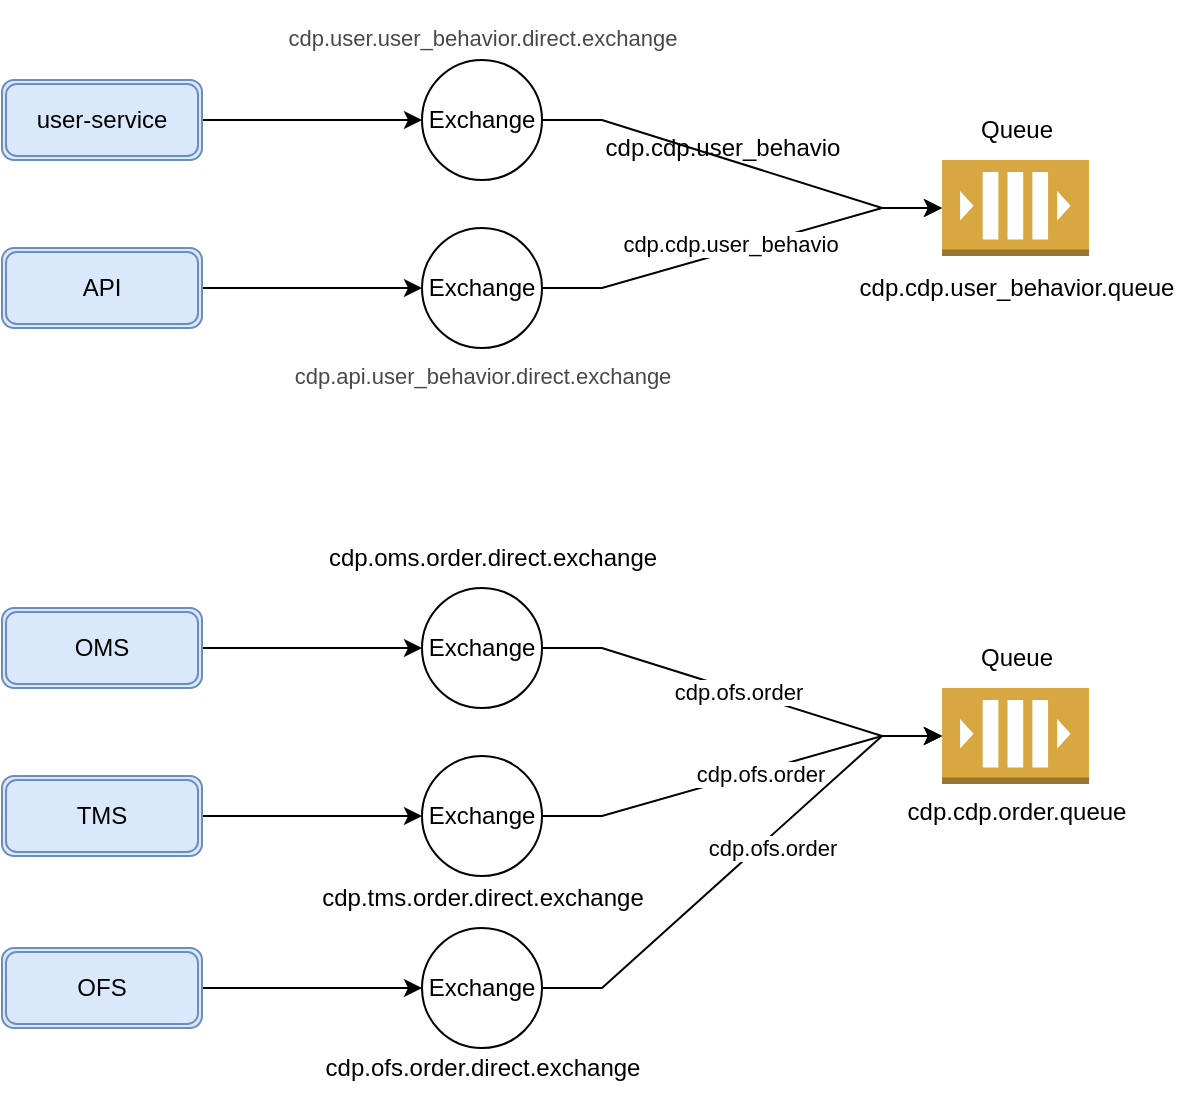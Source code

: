 <mxfile version="21.0.8" type="github">
  <diagram name="第 1 页" id="7auFSkAMqOPOjin4qx9C">
    <mxGraphModel dx="2358" dy="1193" grid="1" gridSize="10" guides="1" tooltips="1" connect="1" arrows="1" fold="1" page="1" pageScale="1" pageWidth="827" pageHeight="1169" math="0" shadow="0">
      <root>
        <mxCell id="0" />
        <mxCell id="1" parent="0" />
        <mxCell id="Wpqkz2wzpkq6eTfsVPzZ-7" style="edgeStyle=orthogonalEdgeStyle;rounded=0;orthogonalLoop=1;jettySize=auto;html=1;entryX=0;entryY=0.5;entryDx=0;entryDy=0;" edge="1" parent="1" source="Wpqkz2wzpkq6eTfsVPzZ-1" target="Wpqkz2wzpkq6eTfsVPzZ-5">
          <mxGeometry relative="1" as="geometry" />
        </mxCell>
        <mxCell id="Wpqkz2wzpkq6eTfsVPzZ-1" value="user-service" style="shape=ext;double=1;rounded=1;whiteSpace=wrap;html=1;fillColor=#dae8fc;strokeColor=#6c8ebf;" vertex="1" parent="1">
          <mxGeometry x="120" y="236" width="100" height="40" as="geometry" />
        </mxCell>
        <mxCell id="Wpqkz2wzpkq6eTfsVPzZ-8" style="edgeStyle=orthogonalEdgeStyle;rounded=0;orthogonalLoop=1;jettySize=auto;html=1;entryX=0;entryY=0.5;entryDx=0;entryDy=0;" edge="1" parent="1" source="Wpqkz2wzpkq6eTfsVPzZ-2" target="Wpqkz2wzpkq6eTfsVPzZ-6">
          <mxGeometry relative="1" as="geometry" />
        </mxCell>
        <mxCell id="Wpqkz2wzpkq6eTfsVPzZ-2" value="API" style="shape=ext;double=1;rounded=1;whiteSpace=wrap;html=1;fillColor=#dae8fc;strokeColor=#6c8ebf;" vertex="1" parent="1">
          <mxGeometry x="120" y="320" width="100" height="40" as="geometry" />
        </mxCell>
        <mxCell id="Wpqkz2wzpkq6eTfsVPzZ-4" value="" style="outlineConnect=0;dashed=0;verticalLabelPosition=bottom;verticalAlign=top;align=center;html=1;shape=mxgraph.aws3.queue;fillColor=#D9A741;gradientColor=none;" vertex="1" parent="1">
          <mxGeometry x="590" y="276" width="73.5" height="48" as="geometry" />
        </mxCell>
        <mxCell id="Wpqkz2wzpkq6eTfsVPzZ-9" style="edgeStyle=entityRelationEdgeStyle;rounded=0;orthogonalLoop=1;jettySize=auto;html=1;" edge="1" parent="1" source="Wpqkz2wzpkq6eTfsVPzZ-5" target="Wpqkz2wzpkq6eTfsVPzZ-4">
          <mxGeometry relative="1" as="geometry" />
        </mxCell>
        <mxCell id="Wpqkz2wzpkq6eTfsVPzZ-5" value="Exchange" style="ellipse;whiteSpace=wrap;html=1;aspect=fixed;" vertex="1" parent="1">
          <mxGeometry x="330" y="226" width="60" height="60" as="geometry" />
        </mxCell>
        <mxCell id="Wpqkz2wzpkq6eTfsVPzZ-10" style="edgeStyle=entityRelationEdgeStyle;rounded=0;orthogonalLoop=1;jettySize=auto;html=1;" edge="1" parent="1" source="Wpqkz2wzpkq6eTfsVPzZ-6" target="Wpqkz2wzpkq6eTfsVPzZ-4">
          <mxGeometry relative="1" as="geometry" />
        </mxCell>
        <mxCell id="Wpqkz2wzpkq6eTfsVPzZ-30" value="cdp.cdp.user_behavio" style="edgeLabel;html=1;align=center;verticalAlign=middle;resizable=0;points=[];" vertex="1" connectable="0" parent="Wpqkz2wzpkq6eTfsVPzZ-10">
          <mxGeometry x="-0.054" y="4" relative="1" as="geometry">
            <mxPoint as="offset" />
          </mxGeometry>
        </mxCell>
        <mxCell id="Wpqkz2wzpkq6eTfsVPzZ-6" value="Exchange" style="ellipse;whiteSpace=wrap;html=1;aspect=fixed;" vertex="1" parent="1">
          <mxGeometry x="330" y="310" width="60" height="60" as="geometry" />
        </mxCell>
        <mxCell id="Wpqkz2wzpkq6eTfsVPzZ-11" style="edgeStyle=orthogonalEdgeStyle;rounded=0;orthogonalLoop=1;jettySize=auto;html=1;entryX=0;entryY=0.5;entryDx=0;entryDy=0;" edge="1" parent="1" source="Wpqkz2wzpkq6eTfsVPzZ-12" target="Wpqkz2wzpkq6eTfsVPzZ-17">
          <mxGeometry relative="1" as="geometry" />
        </mxCell>
        <mxCell id="Wpqkz2wzpkq6eTfsVPzZ-12" value="OMS" style="shape=ext;double=1;rounded=1;whiteSpace=wrap;html=1;fillColor=#dae8fc;strokeColor=#6c8ebf;" vertex="1" parent="1">
          <mxGeometry x="120" y="500" width="100" height="40" as="geometry" />
        </mxCell>
        <mxCell id="Wpqkz2wzpkq6eTfsVPzZ-13" style="edgeStyle=orthogonalEdgeStyle;rounded=0;orthogonalLoop=1;jettySize=auto;html=1;entryX=0;entryY=0.5;entryDx=0;entryDy=0;" edge="1" parent="1" source="Wpqkz2wzpkq6eTfsVPzZ-14" target="Wpqkz2wzpkq6eTfsVPzZ-19">
          <mxGeometry relative="1" as="geometry" />
        </mxCell>
        <mxCell id="Wpqkz2wzpkq6eTfsVPzZ-14" value="TMS" style="shape=ext;double=1;rounded=1;whiteSpace=wrap;html=1;fillColor=#dae8fc;strokeColor=#6c8ebf;" vertex="1" parent="1">
          <mxGeometry x="120" y="584" width="100" height="40" as="geometry" />
        </mxCell>
        <mxCell id="Wpqkz2wzpkq6eTfsVPzZ-15" value="cdp.cdp.order.queue" style="outlineConnect=0;dashed=0;verticalLabelPosition=bottom;verticalAlign=top;align=center;html=1;shape=mxgraph.aws3.queue;fillColor=#D9A741;gradientColor=none;" vertex="1" parent="1">
          <mxGeometry x="590" y="540" width="73.5" height="48" as="geometry" />
        </mxCell>
        <mxCell id="Wpqkz2wzpkq6eTfsVPzZ-16" style="edgeStyle=entityRelationEdgeStyle;rounded=0;orthogonalLoop=1;jettySize=auto;html=1;" edge="1" parent="1" source="Wpqkz2wzpkq6eTfsVPzZ-17" target="Wpqkz2wzpkq6eTfsVPzZ-15">
          <mxGeometry relative="1" as="geometry" />
        </mxCell>
        <mxCell id="Wpqkz2wzpkq6eTfsVPzZ-38" value="cdp.ofs.order" style="edgeLabel;html=1;align=center;verticalAlign=middle;resizable=0;points=[];" vertex="1" connectable="0" parent="Wpqkz2wzpkq6eTfsVPzZ-16">
          <mxGeometry x="-0.024" relative="1" as="geometry">
            <mxPoint as="offset" />
          </mxGeometry>
        </mxCell>
        <mxCell id="Wpqkz2wzpkq6eTfsVPzZ-17" value="Exchange" style="ellipse;whiteSpace=wrap;html=1;aspect=fixed;" vertex="1" parent="1">
          <mxGeometry x="330" y="490" width="60" height="60" as="geometry" />
        </mxCell>
        <mxCell id="Wpqkz2wzpkq6eTfsVPzZ-18" style="edgeStyle=entityRelationEdgeStyle;rounded=0;orthogonalLoop=1;jettySize=auto;html=1;" edge="1" parent="1" source="Wpqkz2wzpkq6eTfsVPzZ-19" target="Wpqkz2wzpkq6eTfsVPzZ-15">
          <mxGeometry relative="1" as="geometry" />
        </mxCell>
        <mxCell id="Wpqkz2wzpkq6eTfsVPzZ-39" value="cdp.ofs.order" style="edgeLabel;html=1;align=center;verticalAlign=middle;resizable=0;points=[];" vertex="1" connectable="0" parent="Wpqkz2wzpkq6eTfsVPzZ-18">
          <mxGeometry x="0.084" y="-1" relative="1" as="geometry">
            <mxPoint as="offset" />
          </mxGeometry>
        </mxCell>
        <mxCell id="Wpqkz2wzpkq6eTfsVPzZ-19" value="Exchange" style="ellipse;whiteSpace=wrap;html=1;aspect=fixed;" vertex="1" parent="1">
          <mxGeometry x="330" y="574" width="60" height="60" as="geometry" />
        </mxCell>
        <mxCell id="Wpqkz2wzpkq6eTfsVPzZ-20" value="&lt;h1 style=&quot;font-weight: normal; padding: 0px; margin-bottom: 0px; color: rgb(72, 72, 72); font-family: Verdana, sans-serif; text-align: start; font-size: 11px;&quot;&gt;cdp.api.user_behavior.direct.exchange&lt;/h1&gt;" style="text;html=1;align=center;verticalAlign=middle;resizable=0;points=[];autosize=1;strokeColor=none;fillColor=none;fontSize=11;" vertex="1" parent="1">
          <mxGeometry x="240" y="365" width="240" height="30" as="geometry" />
        </mxCell>
        <mxCell id="Wpqkz2wzpkq6eTfsVPzZ-21" value="&lt;h1 style=&quot;border-color: var(--border-color); font-weight: normal; padding: 0px; margin-bottom: 0px; color: rgb(72, 72, 72); font-family: Verdana, sans-serif; text-align: start; font-size: 11px;&quot;&gt;cdp.user.user_behavior.direct.exchange&lt;/h1&gt;" style="text;html=1;align=center;verticalAlign=middle;resizable=0;points=[];autosize=1;strokeColor=none;fillColor=none;" vertex="1" parent="1">
          <mxGeometry x="240" y="196" width="240" height="30" as="geometry" />
        </mxCell>
        <mxCell id="Wpqkz2wzpkq6eTfsVPzZ-22" value="cdp.cdp.user_behavio" style="text;html=1;align=center;verticalAlign=middle;resizable=0;points=[];autosize=1;strokeColor=none;fillColor=none;" vertex="1" parent="1">
          <mxGeometry x="410" y="255" width="140" height="30" as="geometry" />
        </mxCell>
        <mxCell id="Wpqkz2wzpkq6eTfsVPzZ-26" value="Queue" style="text;html=1;align=center;verticalAlign=middle;resizable=0;points=[];autosize=1;strokeColor=none;fillColor=none;" vertex="1" parent="1">
          <mxGeometry x="596.75" y="246" width="60" height="30" as="geometry" />
        </mxCell>
        <mxCell id="Wpqkz2wzpkq6eTfsVPzZ-28" value="cdp.cdp.user_behavior.queue" style="text;html=1;align=center;verticalAlign=middle;resizable=0;points=[];autosize=1;strokeColor=none;fillColor=none;" vertex="1" parent="1">
          <mxGeometry x="536.75" y="325" width="180" height="30" as="geometry" />
        </mxCell>
        <mxCell id="Wpqkz2wzpkq6eTfsVPzZ-31" value="Exchange" style="ellipse;whiteSpace=wrap;html=1;aspect=fixed;" vertex="1" parent="1">
          <mxGeometry x="330" y="660" width="60" height="60" as="geometry" />
        </mxCell>
        <mxCell id="Wpqkz2wzpkq6eTfsVPzZ-32" style="edgeStyle=entityRelationEdgeStyle;rounded=0;orthogonalLoop=1;jettySize=auto;html=1;exitX=1;exitY=0.5;exitDx=0;exitDy=0;entryX=0;entryY=0.5;entryDx=0;entryDy=0;entryPerimeter=0;" edge="1" parent="1" source="Wpqkz2wzpkq6eTfsVPzZ-31" target="Wpqkz2wzpkq6eTfsVPzZ-15">
          <mxGeometry relative="1" as="geometry">
            <mxPoint x="400" y="614" as="sourcePoint" />
            <mxPoint x="590" y="560" as="targetPoint" />
          </mxGeometry>
        </mxCell>
        <mxCell id="Wpqkz2wzpkq6eTfsVPzZ-40" value="cdp.ofs.order" style="edgeLabel;html=1;align=center;verticalAlign=middle;resizable=0;points=[];" vertex="1" connectable="0" parent="Wpqkz2wzpkq6eTfsVPzZ-32">
          <mxGeometry x="0.127" y="-4" relative="1" as="geometry">
            <mxPoint as="offset" />
          </mxGeometry>
        </mxCell>
        <mxCell id="Wpqkz2wzpkq6eTfsVPzZ-34" value="" style="edgeStyle=orthogonalEdgeStyle;rounded=0;orthogonalLoop=1;jettySize=auto;html=1;" edge="1" parent="1" source="Wpqkz2wzpkq6eTfsVPzZ-33" target="Wpqkz2wzpkq6eTfsVPzZ-31">
          <mxGeometry relative="1" as="geometry" />
        </mxCell>
        <mxCell id="Wpqkz2wzpkq6eTfsVPzZ-33" value="OFS" style="shape=ext;double=1;rounded=1;whiteSpace=wrap;html=1;fillColor=#dae8fc;strokeColor=#6c8ebf;" vertex="1" parent="1">
          <mxGeometry x="120" y="670" width="100" height="40" as="geometry" />
        </mxCell>
        <mxCell id="Wpqkz2wzpkq6eTfsVPzZ-35" value="cdp.ofs.order.direct.exchange" style="text;html=1;align=center;verticalAlign=middle;resizable=0;points=[];autosize=1;strokeColor=none;fillColor=none;" vertex="1" parent="1">
          <mxGeometry x="270" y="715" width="180" height="30" as="geometry" />
        </mxCell>
        <mxCell id="Wpqkz2wzpkq6eTfsVPzZ-36" value="cdp.tms.order.direct.exchange" style="text;html=1;align=center;verticalAlign=middle;resizable=0;points=[];autosize=1;strokeColor=none;fillColor=none;" vertex="1" parent="1">
          <mxGeometry x="270" y="630" width="180" height="30" as="geometry" />
        </mxCell>
        <mxCell id="Wpqkz2wzpkq6eTfsVPzZ-37" value="cdp.oms.order.direct.exchange" style="text;html=1;align=center;verticalAlign=middle;resizable=0;points=[];autosize=1;strokeColor=none;fillColor=none;" vertex="1" parent="1">
          <mxGeometry x="270" y="460" width="190" height="30" as="geometry" />
        </mxCell>
        <mxCell id="Wpqkz2wzpkq6eTfsVPzZ-41" value="Queue" style="text;html=1;align=center;verticalAlign=middle;resizable=0;points=[];autosize=1;strokeColor=none;fillColor=none;" vertex="1" parent="1">
          <mxGeometry x="596.75" y="510" width="60" height="30" as="geometry" />
        </mxCell>
      </root>
    </mxGraphModel>
  </diagram>
</mxfile>
